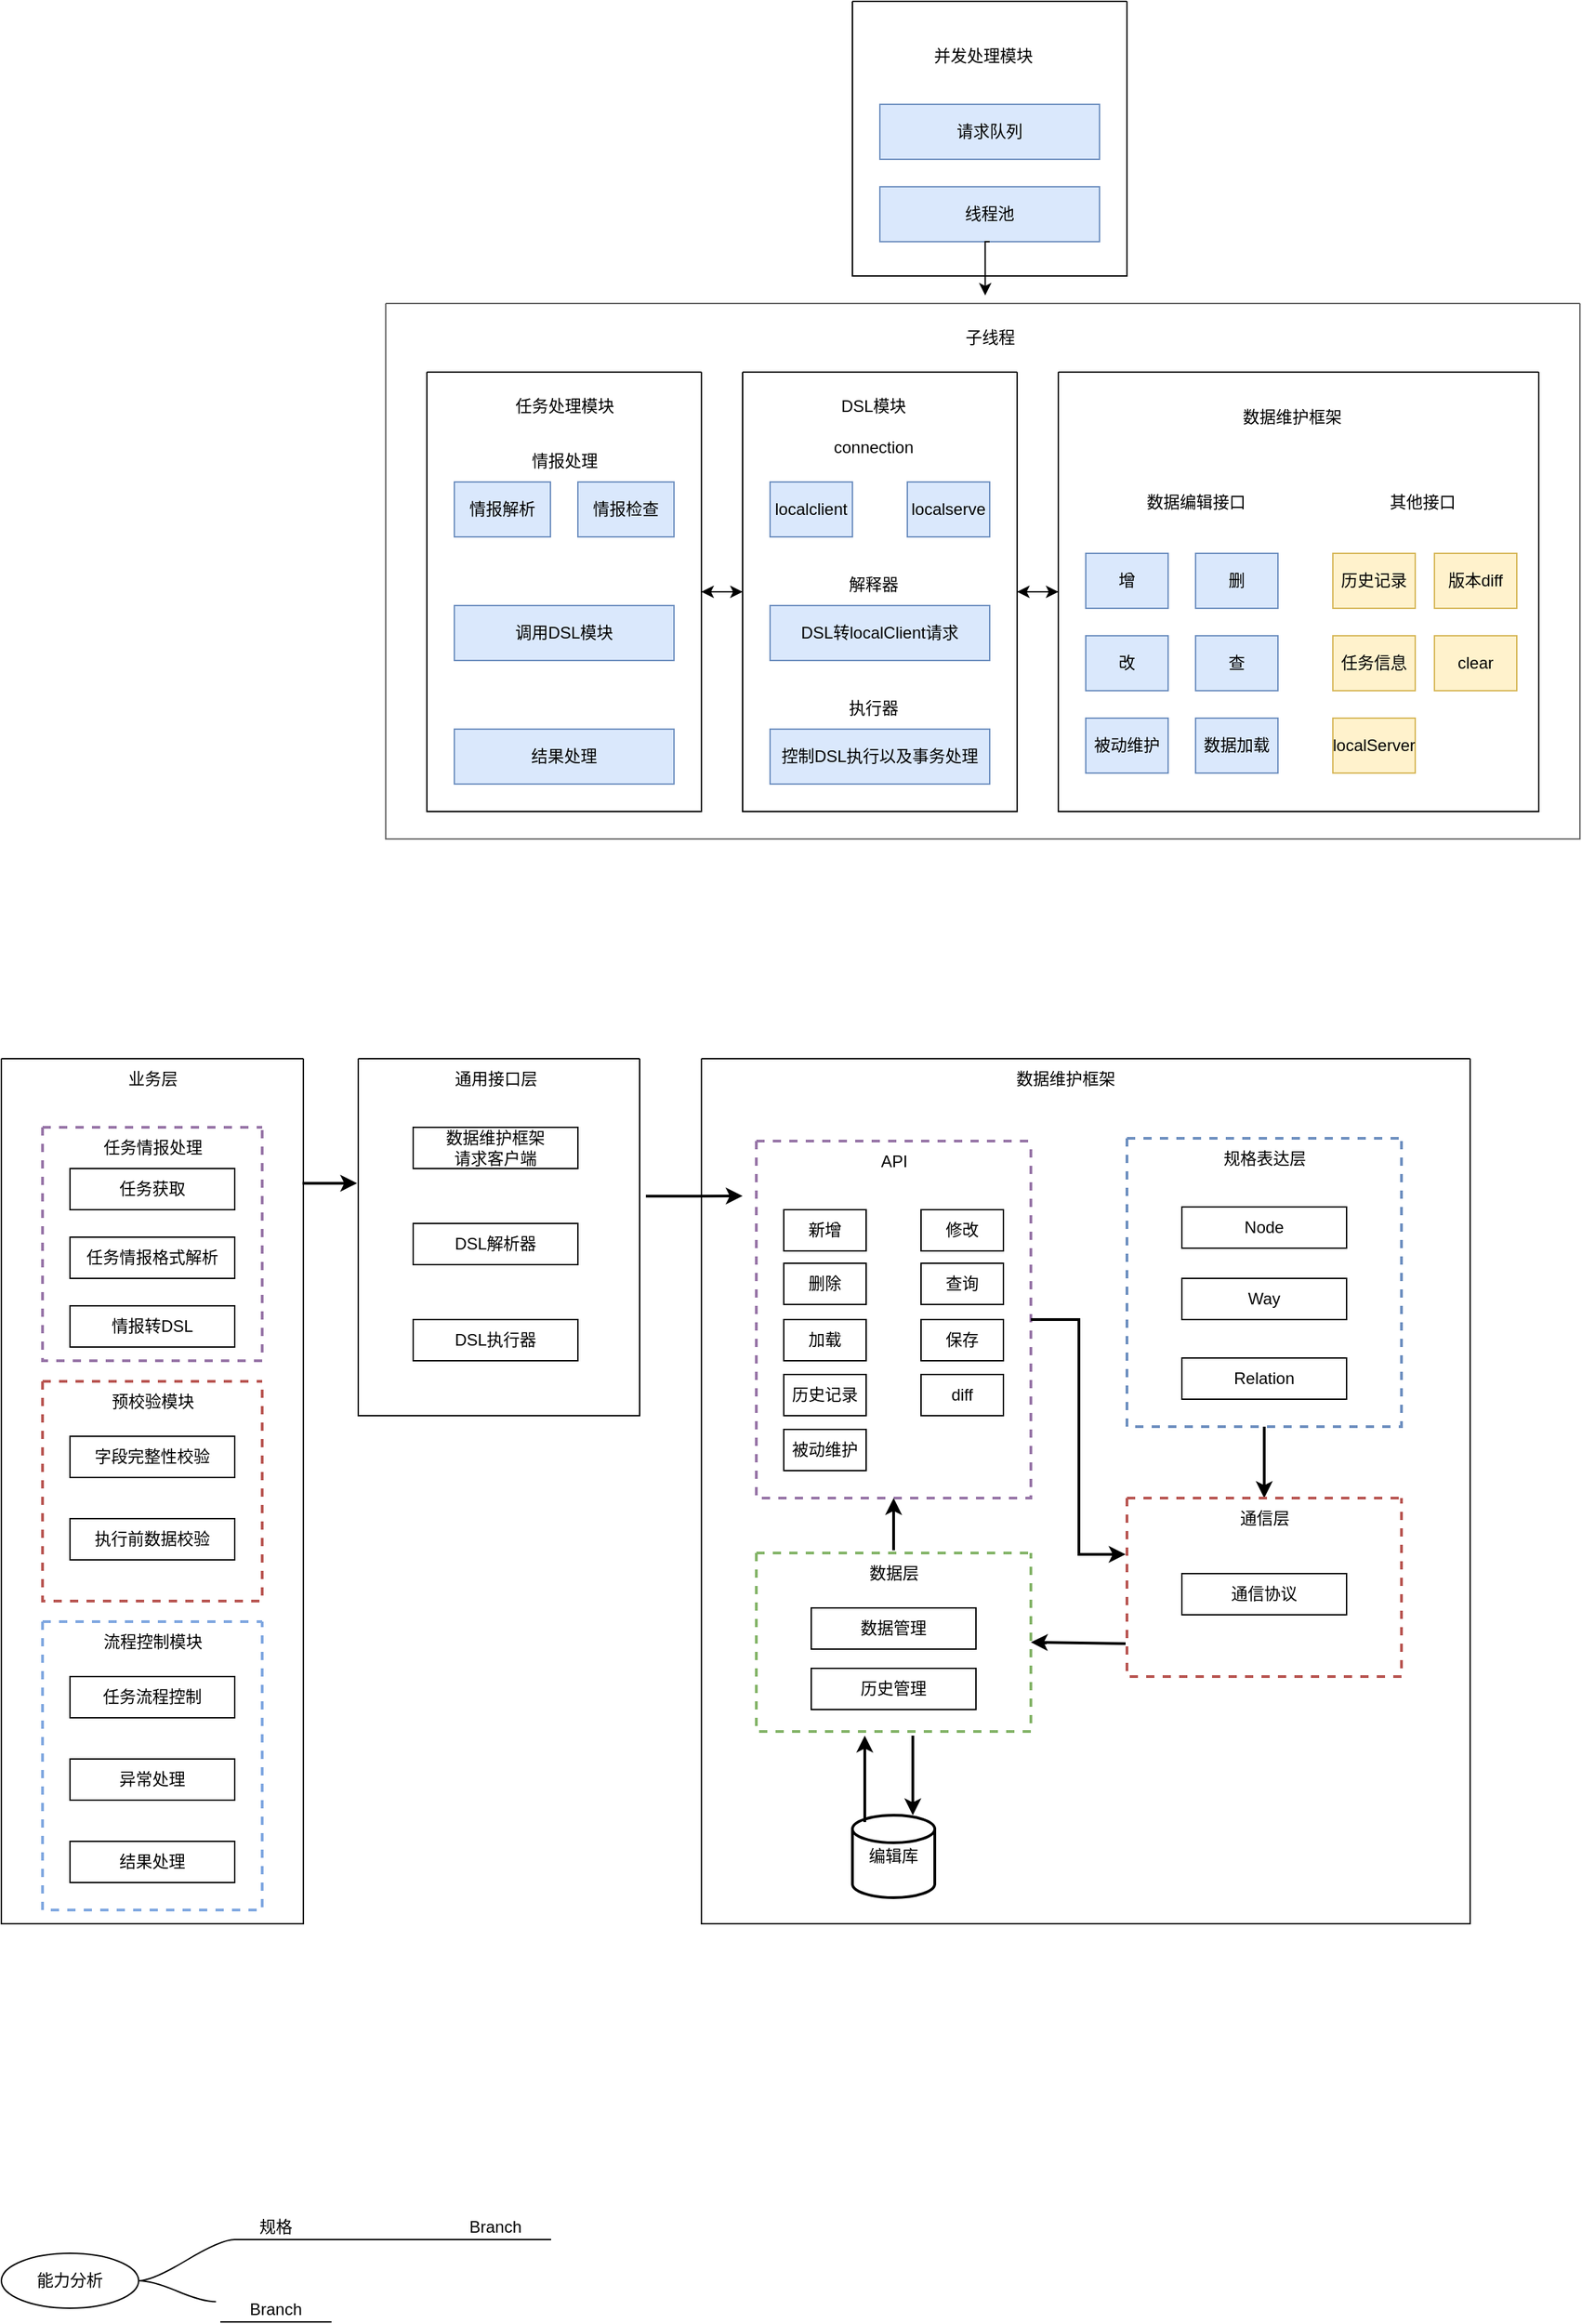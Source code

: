 <mxfile version="22.0.4" type="github">
  <diagram id="prtHgNgQTEPvFCAcTncT" name="Page-1">
    <mxGraphModel dx="2261" dy="1959" grid="1" gridSize="10" guides="1" tooltips="1" connect="1" arrows="1" fold="1" page="1" pageScale="1" pageWidth="827" pageHeight="1169" math="0" shadow="0">
      <root>
        <mxCell id="0" />
        <mxCell id="1" parent="0" />
        <mxCell id="fDUamY-TMNvM78CvobbD-58" value="" style="swimlane;startSize=0;fillColor=#E6E6E6;strokeColor=#666666;fontColor=#333333;" parent="1" vertex="1">
          <mxGeometry x="-460" y="160" width="870" height="390" as="geometry" />
        </mxCell>
        <mxCell id="fDUamY-TMNvM78CvobbD-59" value="子线程" style="text;html=1;align=center;verticalAlign=middle;resizable=0;points=[];autosize=1;strokeColor=none;fillColor=none;" parent="fDUamY-TMNvM78CvobbD-58" vertex="1">
          <mxGeometry x="410" y="10" width="60" height="30" as="geometry" />
        </mxCell>
        <mxCell id="fDUamY-TMNvM78CvobbD-56" style="edgeStyle=orthogonalEdgeStyle;rounded=0;orthogonalLoop=1;jettySize=auto;html=1;exitX=0;exitY=0.5;exitDx=0;exitDy=0;entryX=1;entryY=0.5;entryDx=0;entryDy=0;" parent="1" source="fDUamY-TMNvM78CvobbD-2" target="fDUamY-TMNvM78CvobbD-24" edge="1">
          <mxGeometry relative="1" as="geometry" />
        </mxCell>
        <mxCell id="fDUamY-TMNvM78CvobbD-2" value="" style="swimlane;startSize=0;" parent="1" vertex="1">
          <mxGeometry x="30" y="210" width="350" height="320" as="geometry" />
        </mxCell>
        <mxCell id="fDUamY-TMNvM78CvobbD-4" value="数据维护框架" style="text;html=1;align=center;verticalAlign=middle;resizable=0;points=[];autosize=1;strokeColor=none;fillColor=none;" parent="fDUamY-TMNvM78CvobbD-2" vertex="1">
          <mxGeometry x="120" y="18" width="100" height="30" as="geometry" />
        </mxCell>
        <mxCell id="fDUamY-TMNvM78CvobbD-5" value="增" style="whiteSpace=wrap;html=1;fillColor=#dae8fc;strokeColor=#6c8ebf;" parent="fDUamY-TMNvM78CvobbD-2" vertex="1">
          <mxGeometry x="20" y="132" width="60" height="40" as="geometry" />
        </mxCell>
        <mxCell id="fDUamY-TMNvM78CvobbD-9" value="查" style="whiteSpace=wrap;html=1;fillColor=#dae8fc;strokeColor=#6c8ebf;" parent="fDUamY-TMNvM78CvobbD-2" vertex="1">
          <mxGeometry x="100" y="192" width="60" height="40" as="geometry" />
        </mxCell>
        <mxCell id="fDUamY-TMNvM78CvobbD-8" value="删" style="whiteSpace=wrap;html=1;fillColor=#dae8fc;strokeColor=#6c8ebf;" parent="fDUamY-TMNvM78CvobbD-2" vertex="1">
          <mxGeometry x="100" y="132" width="60" height="40" as="geometry" />
        </mxCell>
        <mxCell id="fDUamY-TMNvM78CvobbD-7" value="被动维护" style="whiteSpace=wrap;html=1;fillColor=#dae8fc;strokeColor=#6c8ebf;" parent="fDUamY-TMNvM78CvobbD-2" vertex="1">
          <mxGeometry x="20" y="252" width="60" height="40" as="geometry" />
        </mxCell>
        <mxCell id="fDUamY-TMNvM78CvobbD-6" value="改" style="whiteSpace=wrap;html=1;fillColor=#dae8fc;strokeColor=#6c8ebf;" parent="fDUamY-TMNvM78CvobbD-2" vertex="1">
          <mxGeometry x="20" y="192" width="60" height="40" as="geometry" />
        </mxCell>
        <mxCell id="fDUamY-TMNvM78CvobbD-11" value="数据加载" style="whiteSpace=wrap;html=1;fillColor=#dae8fc;strokeColor=#6c8ebf;" parent="fDUamY-TMNvM78CvobbD-2" vertex="1">
          <mxGeometry x="100" y="252" width="60" height="40" as="geometry" />
        </mxCell>
        <mxCell id="fDUamY-TMNvM78CvobbD-12" value="数据编辑接口" style="text;html=1;align=center;verticalAlign=middle;resizable=0;points=[];autosize=1;strokeColor=none;fillColor=none;" parent="fDUamY-TMNvM78CvobbD-2" vertex="1">
          <mxGeometry x="50" y="80" width="100" height="30" as="geometry" />
        </mxCell>
        <mxCell id="fDUamY-TMNvM78CvobbD-14" value="其他接口" style="text;html=1;align=center;verticalAlign=middle;resizable=0;points=[];autosize=1;strokeColor=none;fillColor=none;" parent="fDUamY-TMNvM78CvobbD-2" vertex="1">
          <mxGeometry x="230" y="80" width="70" height="30" as="geometry" />
        </mxCell>
        <mxCell id="fDUamY-TMNvM78CvobbD-16" value="历史记录" style="whiteSpace=wrap;html=1;fillColor=#fff2cc;strokeColor=#d6b656;" parent="fDUamY-TMNvM78CvobbD-2" vertex="1">
          <mxGeometry x="200" y="132" width="60" height="40" as="geometry" />
        </mxCell>
        <mxCell id="fDUamY-TMNvM78CvobbD-17" value="版本diff" style="whiteSpace=wrap;html=1;fillColor=#fff2cc;strokeColor=#d6b656;" parent="fDUamY-TMNvM78CvobbD-2" vertex="1">
          <mxGeometry x="274" y="132" width="60" height="40" as="geometry" />
        </mxCell>
        <mxCell id="fDUamY-TMNvM78CvobbD-18" value="任务信息" style="whiteSpace=wrap;html=1;fillColor=#fff2cc;strokeColor=#d6b656;" parent="fDUamY-TMNvM78CvobbD-2" vertex="1">
          <mxGeometry x="200" y="192" width="60" height="40" as="geometry" />
        </mxCell>
        <mxCell id="fDUamY-TMNvM78CvobbD-19" value="clear" style="whiteSpace=wrap;html=1;fillColor=#fff2cc;strokeColor=#d6b656;" parent="fDUamY-TMNvM78CvobbD-2" vertex="1">
          <mxGeometry x="274" y="192" width="60" height="40" as="geometry" />
        </mxCell>
        <mxCell id="fDUamY-TMNvM78CvobbD-23" value="localServer" style="whiteSpace=wrap;html=1;fillColor=#fff2cc;strokeColor=#d6b656;" parent="fDUamY-TMNvM78CvobbD-2" vertex="1">
          <mxGeometry x="200" y="252" width="60" height="40" as="geometry" />
        </mxCell>
        <mxCell id="fDUamY-TMNvM78CvobbD-55" style="edgeStyle=orthogonalEdgeStyle;rounded=0;orthogonalLoop=1;jettySize=auto;html=1;exitX=1;exitY=0.5;exitDx=0;exitDy=0;entryX=0;entryY=0.5;entryDx=0;entryDy=0;" parent="1" source="fDUamY-TMNvM78CvobbD-24" target="fDUamY-TMNvM78CvobbD-2" edge="1">
          <mxGeometry relative="1" as="geometry" />
        </mxCell>
        <mxCell id="fDUamY-TMNvM78CvobbD-57" style="edgeStyle=orthogonalEdgeStyle;rounded=0;orthogonalLoop=1;jettySize=auto;html=1;entryX=1;entryY=0.5;entryDx=0;entryDy=0;" parent="1" source="fDUamY-TMNvM78CvobbD-24" target="fDUamY-TMNvM78CvobbD-36" edge="1">
          <mxGeometry relative="1" as="geometry" />
        </mxCell>
        <mxCell id="fDUamY-TMNvM78CvobbD-24" value="" style="swimlane;startSize=0;" parent="1" vertex="1">
          <mxGeometry x="-200" y="210" width="200" height="320" as="geometry" />
        </mxCell>
        <mxCell id="fDUamY-TMNvM78CvobbD-25" value="DSL模块" style="text;html=1;align=center;verticalAlign=middle;resizable=0;points=[];autosize=1;strokeColor=none;fillColor=none;" parent="fDUamY-TMNvM78CvobbD-24" vertex="1">
          <mxGeometry x="60" y="10" width="70" height="30" as="geometry" />
        </mxCell>
        <mxCell id="fDUamY-TMNvM78CvobbD-29" value="localclient" style="whiteSpace=wrap;html=1;fillColor=#dae8fc;strokeColor=#6c8ebf;" parent="fDUamY-TMNvM78CvobbD-24" vertex="1">
          <mxGeometry x="20" y="80" width="60" height="40" as="geometry" />
        </mxCell>
        <mxCell id="fDUamY-TMNvM78CvobbD-30" value="localserve" style="whiteSpace=wrap;html=1;fillColor=#dae8fc;strokeColor=#6c8ebf;" parent="fDUamY-TMNvM78CvobbD-24" vertex="1">
          <mxGeometry x="120" y="80" width="60" height="40" as="geometry" />
        </mxCell>
        <mxCell id="fDUamY-TMNvM78CvobbD-31" value="connection" style="text;html=1;align=center;verticalAlign=middle;resizable=0;points=[];autosize=1;strokeColor=none;fillColor=none;" parent="fDUamY-TMNvM78CvobbD-24" vertex="1">
          <mxGeometry x="55" y="40" width="80" height="30" as="geometry" />
        </mxCell>
        <mxCell id="fDUamY-TMNvM78CvobbD-33" value="解释器" style="text;html=1;align=center;verticalAlign=middle;resizable=0;points=[];autosize=1;strokeColor=none;fillColor=none;" parent="fDUamY-TMNvM78CvobbD-24" vertex="1">
          <mxGeometry x="65" y="140" width="60" height="30" as="geometry" />
        </mxCell>
        <mxCell id="fDUamY-TMNvM78CvobbD-32" value="DSL转localClient请求" style="whiteSpace=wrap;html=1;fillColor=#dae8fc;strokeColor=#6c8ebf;" parent="fDUamY-TMNvM78CvobbD-24" vertex="1">
          <mxGeometry x="20" y="170" width="160" height="40" as="geometry" />
        </mxCell>
        <mxCell id="fDUamY-TMNvM78CvobbD-34" value="执行器" style="text;html=1;align=center;verticalAlign=middle;resizable=0;points=[];autosize=1;strokeColor=none;fillColor=none;" parent="fDUamY-TMNvM78CvobbD-24" vertex="1">
          <mxGeometry x="65" y="230" width="60" height="30" as="geometry" />
        </mxCell>
        <mxCell id="fDUamY-TMNvM78CvobbD-35" value="控制DSL执行以及事务处理" style="whiteSpace=wrap;html=1;fillColor=#dae8fc;strokeColor=#6c8ebf;" parent="fDUamY-TMNvM78CvobbD-24" vertex="1">
          <mxGeometry x="20" y="260" width="160" height="40" as="geometry" />
        </mxCell>
        <mxCell id="fDUamY-TMNvM78CvobbD-54" style="edgeStyle=orthogonalEdgeStyle;rounded=0;orthogonalLoop=1;jettySize=auto;html=1;entryX=0;entryY=0.5;entryDx=0;entryDy=0;" parent="1" source="fDUamY-TMNvM78CvobbD-36" target="fDUamY-TMNvM78CvobbD-24" edge="1">
          <mxGeometry relative="1" as="geometry" />
        </mxCell>
        <mxCell id="fDUamY-TMNvM78CvobbD-36" value="" style="swimlane;startSize=0;" parent="1" vertex="1">
          <mxGeometry x="-430" y="210" width="200" height="320" as="geometry" />
        </mxCell>
        <mxCell id="fDUamY-TMNvM78CvobbD-45" value="任务处理模块" style="text;html=1;align=center;verticalAlign=middle;resizable=0;points=[];autosize=1;strokeColor=none;fillColor=none;" parent="fDUamY-TMNvM78CvobbD-36" vertex="1">
          <mxGeometry x="50" y="10" width="100" height="30" as="geometry" />
        </mxCell>
        <mxCell id="fDUamY-TMNvM78CvobbD-48" value="结果处理" style="whiteSpace=wrap;html=1;fillColor=#dae8fc;strokeColor=#6c8ebf;" parent="fDUamY-TMNvM78CvobbD-36" vertex="1">
          <mxGeometry x="20" y="260" width="160" height="40" as="geometry" />
        </mxCell>
        <mxCell id="fDUamY-TMNvM78CvobbD-49" value="调用DSL模块" style="whiteSpace=wrap;html=1;fillColor=#dae8fc;strokeColor=#6c8ebf;" parent="fDUamY-TMNvM78CvobbD-36" vertex="1">
          <mxGeometry x="20" y="170" width="160" height="40" as="geometry" />
        </mxCell>
        <mxCell id="fDUamY-TMNvM78CvobbD-46" value="情报解析" style="whiteSpace=wrap;html=1;fillColor=#dae8fc;strokeColor=#6c8ebf;" parent="fDUamY-TMNvM78CvobbD-36" vertex="1">
          <mxGeometry x="20" y="80" width="70" height="40" as="geometry" />
        </mxCell>
        <mxCell id="fDUamY-TMNvM78CvobbD-61" value="情报检查" style="whiteSpace=wrap;html=1;fillColor=#dae8fc;strokeColor=#6c8ebf;" parent="fDUamY-TMNvM78CvobbD-36" vertex="1">
          <mxGeometry x="110" y="80" width="70" height="40" as="geometry" />
        </mxCell>
        <mxCell id="fDUamY-TMNvM78CvobbD-62" value="情报处理" style="text;html=1;align=center;verticalAlign=middle;resizable=0;points=[];autosize=1;strokeColor=none;fillColor=none;" parent="fDUamY-TMNvM78CvobbD-36" vertex="1">
          <mxGeometry x="65" y="50" width="70" height="30" as="geometry" />
        </mxCell>
        <mxCell id="fDUamY-TMNvM78CvobbD-50" value="" style="swimlane;startSize=0;" parent="1" vertex="1">
          <mxGeometry x="-120" y="-60" width="200" height="200" as="geometry" />
        </mxCell>
        <mxCell id="fDUamY-TMNvM78CvobbD-51" value="并发处理模块" style="text;html=1;align=center;verticalAlign=middle;resizable=0;points=[];autosize=1;strokeColor=none;fillColor=none;" parent="fDUamY-TMNvM78CvobbD-50" vertex="1">
          <mxGeometry x="45" y="25" width="100" height="30" as="geometry" />
        </mxCell>
        <mxCell id="fDUamY-TMNvM78CvobbD-52" value="请求队列" style="whiteSpace=wrap;html=1;fillColor=#dae8fc;strokeColor=#6c8ebf;" parent="fDUamY-TMNvM78CvobbD-50" vertex="1">
          <mxGeometry x="20" y="75" width="160" height="40" as="geometry" />
        </mxCell>
        <mxCell id="fDUamY-TMNvM78CvobbD-53" value="线程池" style="whiteSpace=wrap;html=1;fillColor=#dae8fc;strokeColor=#6c8ebf;" parent="fDUamY-TMNvM78CvobbD-50" vertex="1">
          <mxGeometry x="20" y="135" width="160" height="40" as="geometry" />
        </mxCell>
        <mxCell id="fDUamY-TMNvM78CvobbD-60" style="edgeStyle=orthogonalEdgeStyle;rounded=0;orthogonalLoop=1;jettySize=auto;html=1;exitX=0.5;exitY=1;exitDx=0;exitDy=0;entryX=0.502;entryY=-0.015;entryDx=0;entryDy=0;entryPerimeter=0;" parent="1" source="fDUamY-TMNvM78CvobbD-53" target="fDUamY-TMNvM78CvobbD-58" edge="1">
          <mxGeometry relative="1" as="geometry" />
        </mxCell>
        <mxCell id="Ev3TVbeZusoT23l7Mg8S-2" style="edgeStyle=orthogonalEdgeStyle;rounded=0;orthogonalLoop=1;jettySize=auto;html=1;strokeWidth=2;" edge="1" parent="1" source="pLpwxtjD34FoSH7N6ikD-1" target="pLpwxtjD34FoSH7N6ikD-15">
          <mxGeometry relative="1" as="geometry" />
        </mxCell>
        <mxCell id="pLpwxtjD34FoSH7N6ikD-1" value="" style="swimlane;startSize=0;fillColor=#dae8fc;strokeColor=#6c8ebf;strokeWidth=2;dashed=1;" parent="1" vertex="1">
          <mxGeometry x="80" y="768" width="200" height="210" as="geometry" />
        </mxCell>
        <mxCell id="pLpwxtjD34FoSH7N6ikD-3" value="Node" style="rounded=0;whiteSpace=wrap;html=1;" parent="pLpwxtjD34FoSH7N6ikD-1" vertex="1">
          <mxGeometry x="40" y="50" width="120" height="30" as="geometry" />
        </mxCell>
        <mxCell id="pLpwxtjD34FoSH7N6ikD-4" value="Way" style="rounded=0;whiteSpace=wrap;html=1;" parent="pLpwxtjD34FoSH7N6ikD-1" vertex="1">
          <mxGeometry x="40" y="102" width="120" height="30" as="geometry" />
        </mxCell>
        <mxCell id="pLpwxtjD34FoSH7N6ikD-5" value="Relation" style="rounded=0;whiteSpace=wrap;html=1;" parent="pLpwxtjD34FoSH7N6ikD-1" vertex="1">
          <mxGeometry x="40" y="160" width="120" height="30" as="geometry" />
        </mxCell>
        <mxCell id="pLpwxtjD34FoSH7N6ikD-2" value="规格表达层" style="text;html=1;align=center;verticalAlign=middle;resizable=0;points=[];autosize=1;strokeColor=none;fillColor=none;" parent="pLpwxtjD34FoSH7N6ikD-1" vertex="1">
          <mxGeometry x="60" width="80" height="30" as="geometry" />
        </mxCell>
        <mxCell id="pLpwxtjD34FoSH7N6ikD-11" value="" style="swimlane;startSize=0;fillColor=#f8cecc;strokeColor=#b85450;strokeWidth=2;dashed=1;" parent="1" vertex="1">
          <mxGeometry x="80" y="1030" width="200" height="130" as="geometry" />
        </mxCell>
        <mxCell id="pLpwxtjD34FoSH7N6ikD-15" value="通信层" style="text;html=1;align=center;verticalAlign=middle;resizable=0;points=[];autosize=1;strokeColor=none;fillColor=none;" parent="pLpwxtjD34FoSH7N6ikD-11" vertex="1">
          <mxGeometry x="70" width="60" height="30" as="geometry" />
        </mxCell>
        <mxCell id="pLpwxtjD34FoSH7N6ikD-16" value="通信协议" style="rounded=0;whiteSpace=wrap;html=1;" parent="pLpwxtjD34FoSH7N6ikD-11" vertex="1">
          <mxGeometry x="40" y="55" width="120" height="30" as="geometry" />
        </mxCell>
        <mxCell id="pLpwxtjD34FoSH7N6ikD-20" value="" style="swimlane;startSize=0;fillColor=#d5e8d4;strokeColor=#82b366;strokeWidth=2;dashed=1;" parent="1" vertex="1">
          <mxGeometry x="-190" y="1070" width="200" height="130" as="geometry" />
        </mxCell>
        <mxCell id="pLpwxtjD34FoSH7N6ikD-21" value="数据层" style="text;html=1;align=center;verticalAlign=middle;resizable=0;points=[];autosize=1;strokeColor=none;fillColor=none;" parent="pLpwxtjD34FoSH7N6ikD-20" vertex="1">
          <mxGeometry x="70" width="60" height="30" as="geometry" />
        </mxCell>
        <mxCell id="pLpwxtjD34FoSH7N6ikD-22" value="数据管理" style="rounded=0;whiteSpace=wrap;html=1;" parent="pLpwxtjD34FoSH7N6ikD-20" vertex="1">
          <mxGeometry x="40" y="40" width="120" height="30" as="geometry" />
        </mxCell>
        <mxCell id="pLpwxtjD34FoSH7N6ikD-23" value="历史管理" style="rounded=0;whiteSpace=wrap;html=1;" parent="pLpwxtjD34FoSH7N6ikD-20" vertex="1">
          <mxGeometry x="40" y="84" width="120" height="30" as="geometry" />
        </mxCell>
        <mxCell id="pLpwxtjD34FoSH7N6ikD-24" value="编辑库" style="strokeWidth=2;html=1;shape=mxgraph.flowchart.database;whiteSpace=wrap;" parent="1" vertex="1">
          <mxGeometry x="-120" y="1261" width="60" height="60" as="geometry" />
        </mxCell>
        <mxCell id="pLpwxtjD34FoSH7N6ikD-25" value="" style="endArrow=classic;html=1;rounded=0;strokeWidth=2;entryX=0.395;entryY=1.023;entryDx=0;entryDy=0;entryPerimeter=0;exitX=0.15;exitY=0.083;exitDx=0;exitDy=0;exitPerimeter=0;" parent="1" source="pLpwxtjD34FoSH7N6ikD-24" target="pLpwxtjD34FoSH7N6ikD-20" edge="1">
          <mxGeometry width="50" height="50" relative="1" as="geometry">
            <mxPoint x="-250" y="1321" as="sourcePoint" />
            <mxPoint x="-200" y="1271" as="targetPoint" />
          </mxGeometry>
        </mxCell>
        <mxCell id="pLpwxtjD34FoSH7N6ikD-26" value="" style="endArrow=classic;html=1;rounded=0;strokeWidth=2;exitX=0.57;exitY=1.023;exitDx=0;exitDy=0;exitPerimeter=0;" parent="1" source="pLpwxtjD34FoSH7N6ikD-20" edge="1">
          <mxGeometry width="50" height="50" relative="1" as="geometry">
            <mxPoint x="-101" y="1276" as="sourcePoint" />
            <mxPoint x="-76" y="1261" as="targetPoint" />
          </mxGeometry>
        </mxCell>
        <mxCell id="pLpwxtjD34FoSH7N6ikD-28" value="" style="endArrow=classic;html=1;rounded=0;strokeWidth=2;entryX=1;entryY=0.5;entryDx=0;entryDy=0;exitX=-0.005;exitY=0.815;exitDx=0;exitDy=0;exitPerimeter=0;" parent="1" source="pLpwxtjD34FoSH7N6ikD-11" target="pLpwxtjD34FoSH7N6ikD-20" edge="1">
          <mxGeometry width="50" height="50" relative="1" as="geometry">
            <mxPoint x="130" y="1310" as="sourcePoint" />
            <mxPoint x="180" y="1260" as="targetPoint" />
          </mxGeometry>
        </mxCell>
        <mxCell id="pLpwxtjD34FoSH7N6ikD-29" value="" style="swimlane;startSize=0;fillColor=#e1d5e7;strokeColor=#9673a6;strokeWidth=2;dashed=1;" parent="1" vertex="1">
          <mxGeometry x="-190" y="770" width="200" height="260" as="geometry" />
        </mxCell>
        <mxCell id="pLpwxtjD34FoSH7N6ikD-30" value="API" style="text;html=1;align=center;verticalAlign=middle;resizable=0;points=[];autosize=1;strokeColor=none;fillColor=none;" parent="pLpwxtjD34FoSH7N6ikD-29" vertex="1">
          <mxGeometry x="80" width="40" height="30" as="geometry" />
        </mxCell>
        <mxCell id="pLpwxtjD34FoSH7N6ikD-36" value="新增" style="rounded=0;whiteSpace=wrap;html=1;" parent="pLpwxtjD34FoSH7N6ikD-29" vertex="1">
          <mxGeometry x="20" y="50" width="60" height="30" as="geometry" />
        </mxCell>
        <mxCell id="pLpwxtjD34FoSH7N6ikD-42" value="修改" style="rounded=0;whiteSpace=wrap;html=1;" parent="pLpwxtjD34FoSH7N6ikD-29" vertex="1">
          <mxGeometry x="120" y="50" width="60" height="30" as="geometry" />
        </mxCell>
        <mxCell id="pLpwxtjD34FoSH7N6ikD-43" value="删除" style="rounded=0;whiteSpace=wrap;html=1;" parent="pLpwxtjD34FoSH7N6ikD-29" vertex="1">
          <mxGeometry x="20" y="89" width="60" height="30" as="geometry" />
        </mxCell>
        <mxCell id="pLpwxtjD34FoSH7N6ikD-44" value="查询" style="rounded=0;whiteSpace=wrap;html=1;" parent="pLpwxtjD34FoSH7N6ikD-29" vertex="1">
          <mxGeometry x="120" y="89" width="60" height="30" as="geometry" />
        </mxCell>
        <mxCell id="pLpwxtjD34FoSH7N6ikD-45" value="加载" style="rounded=0;whiteSpace=wrap;html=1;" parent="pLpwxtjD34FoSH7N6ikD-29" vertex="1">
          <mxGeometry x="20" y="130" width="60" height="30" as="geometry" />
        </mxCell>
        <mxCell id="pLpwxtjD34FoSH7N6ikD-46" value="保存" style="rounded=0;whiteSpace=wrap;html=1;" parent="pLpwxtjD34FoSH7N6ikD-29" vertex="1">
          <mxGeometry x="120" y="130" width="60" height="30" as="geometry" />
        </mxCell>
        <mxCell id="pLpwxtjD34FoSH7N6ikD-47" value="历史记录" style="rounded=0;whiteSpace=wrap;html=1;" parent="pLpwxtjD34FoSH7N6ikD-29" vertex="1">
          <mxGeometry x="20" y="170" width="60" height="30" as="geometry" />
        </mxCell>
        <mxCell id="pLpwxtjD34FoSH7N6ikD-48" value="diff" style="rounded=0;whiteSpace=wrap;html=1;" parent="pLpwxtjD34FoSH7N6ikD-29" vertex="1">
          <mxGeometry x="120" y="170" width="60" height="30" as="geometry" />
        </mxCell>
        <mxCell id="pLpwxtjD34FoSH7N6ikD-49" value="被动维护" style="rounded=0;whiteSpace=wrap;html=1;" parent="pLpwxtjD34FoSH7N6ikD-29" vertex="1">
          <mxGeometry x="20" y="210" width="60" height="30" as="geometry" />
        </mxCell>
        <mxCell id="pLpwxtjD34FoSH7N6ikD-33" value="" style="endArrow=classic;html=1;rounded=0;strokeWidth=2;entryX=0.5;entryY=1;entryDx=0;entryDy=0;exitX=0.5;exitY=-0.067;exitDx=0;exitDy=0;exitPerimeter=0;" parent="1" source="pLpwxtjD34FoSH7N6ikD-21" target="pLpwxtjD34FoSH7N6ikD-29" edge="1">
          <mxGeometry width="50" height="50" relative="1" as="geometry">
            <mxPoint x="130" y="1310" as="sourcePoint" />
            <mxPoint x="180" y="1260" as="targetPoint" />
          </mxGeometry>
        </mxCell>
        <mxCell id="pLpwxtjD34FoSH7N6ikD-34" style="edgeStyle=orthogonalEdgeStyle;rounded=0;orthogonalLoop=1;jettySize=auto;html=1;entryX=-0.005;entryY=0.315;entryDx=0;entryDy=0;entryPerimeter=0;strokeWidth=2;" parent="1" source="pLpwxtjD34FoSH7N6ikD-29" target="pLpwxtjD34FoSH7N6ikD-11" edge="1">
          <mxGeometry relative="1" as="geometry" />
        </mxCell>
        <mxCell id="pLpwxtjD34FoSH7N6ikD-50" value="" style="swimlane;startSize=0;" parent="1" vertex="1">
          <mxGeometry x="-230" y="710" width="560" height="630" as="geometry" />
        </mxCell>
        <mxCell id="pLpwxtjD34FoSH7N6ikD-51" value="数据维护框架" style="text;html=1;align=center;verticalAlign=middle;resizable=0;points=[];autosize=1;strokeColor=none;fillColor=none;" parent="pLpwxtjD34FoSH7N6ikD-50" vertex="1">
          <mxGeometry x="215" width="100" height="30" as="geometry" />
        </mxCell>
        <mxCell id="pLpwxtjD34FoSH7N6ikD-53" value="" style="swimlane;startSize=0;" parent="1" vertex="1">
          <mxGeometry x="-480" y="710" width="205" height="260" as="geometry" />
        </mxCell>
        <mxCell id="pLpwxtjD34FoSH7N6ikD-54" value="通用接口层" style="text;html=1;align=center;verticalAlign=middle;resizable=0;points=[];autosize=1;strokeColor=none;fillColor=none;" parent="pLpwxtjD34FoSH7N6ikD-53" vertex="1">
          <mxGeometry x="60" width="80" height="30" as="geometry" />
        </mxCell>
        <mxCell id="pLpwxtjD34FoSH7N6ikD-55" value="数据维护框架&lt;br&gt;请求客户端" style="rounded=0;whiteSpace=wrap;html=1;" parent="pLpwxtjD34FoSH7N6ikD-53" vertex="1">
          <mxGeometry x="40" y="50" width="120" height="30" as="geometry" />
        </mxCell>
        <mxCell id="pLpwxtjD34FoSH7N6ikD-56" value="DSL解析器" style="rounded=0;whiteSpace=wrap;html=1;" parent="pLpwxtjD34FoSH7N6ikD-53" vertex="1">
          <mxGeometry x="40" y="120" width="120" height="30" as="geometry" />
        </mxCell>
        <mxCell id="B_VRzF-dYlXHqfT8-9vq-3" value="DSL执行器" style="rounded=0;whiteSpace=wrap;html=1;" parent="pLpwxtjD34FoSH7N6ikD-53" vertex="1">
          <mxGeometry x="40" y="190" width="120" height="30" as="geometry" />
        </mxCell>
        <mxCell id="pLpwxtjD34FoSH7N6ikD-57" style="edgeStyle=orthogonalEdgeStyle;rounded=0;orthogonalLoop=1;jettySize=auto;html=1;exitX=1.022;exitY=0.385;exitDx=0;exitDy=0;strokeWidth=2;exitPerimeter=0;" parent="1" source="pLpwxtjD34FoSH7N6ikD-53" edge="1">
          <mxGeometry relative="1" as="geometry">
            <mxPoint x="-200" y="810" as="targetPoint" />
          </mxGeometry>
        </mxCell>
        <mxCell id="pLpwxtjD34FoSH7N6ikD-58" value="" style="swimlane;startSize=0;" parent="1" vertex="1">
          <mxGeometry x="-740" y="710" width="220" height="630" as="geometry" />
        </mxCell>
        <mxCell id="pLpwxtjD34FoSH7N6ikD-59" value="业务层" style="text;html=1;align=center;verticalAlign=middle;resizable=0;points=[];autosize=1;strokeColor=none;fillColor=none;" parent="pLpwxtjD34FoSH7N6ikD-58" vertex="1">
          <mxGeometry x="80" width="60" height="30" as="geometry" />
        </mxCell>
        <mxCell id="B_VRzF-dYlXHqfT8-9vq-4" value="" style="swimlane;startSize=0;dashed=1;strokeWidth=2;strokeColor=#b85450;fillColor=#f8cecc;" parent="pLpwxtjD34FoSH7N6ikD-58" vertex="1">
          <mxGeometry x="30" y="235" width="160" height="160" as="geometry" />
        </mxCell>
        <mxCell id="pLpwxtjD34FoSH7N6ikD-62" value="字段完整性校验" style="rounded=0;whiteSpace=wrap;html=1;" parent="B_VRzF-dYlXHqfT8-9vq-4" vertex="1">
          <mxGeometry x="20" y="40" width="120" height="30" as="geometry" />
        </mxCell>
        <mxCell id="B_VRzF-dYlXHqfT8-9vq-15" value="执行前数据校验" style="rounded=0;whiteSpace=wrap;html=1;" parent="B_VRzF-dYlXHqfT8-9vq-4" vertex="1">
          <mxGeometry x="20" y="100" width="120" height="30" as="geometry" />
        </mxCell>
        <mxCell id="B_VRzF-dYlXHqfT8-9vq-5" value="预校验模块" style="text;html=1;align=center;verticalAlign=middle;resizable=0;points=[];autosize=1;strokeColor=none;fillColor=none;" parent="B_VRzF-dYlXHqfT8-9vq-4" vertex="1">
          <mxGeometry x="40" width="80" height="30" as="geometry" />
        </mxCell>
        <mxCell id="B_VRzF-dYlXHqfT8-9vq-16" value="" style="swimlane;startSize=0;dashed=1;strokeWidth=2;strokeColor=#9673a6;fillColor=#e1d5e7;" parent="pLpwxtjD34FoSH7N6ikD-58" vertex="1">
          <mxGeometry x="30" y="50" width="160" height="170" as="geometry" />
        </mxCell>
        <mxCell id="B_VRzF-dYlXHqfT8-9vq-17" value="任务情报格式解析" style="rounded=0;whiteSpace=wrap;html=1;" parent="B_VRzF-dYlXHqfT8-9vq-16" vertex="1">
          <mxGeometry x="20" y="80" width="120" height="30" as="geometry" />
        </mxCell>
        <mxCell id="B_VRzF-dYlXHqfT8-9vq-18" value="情报转DSL" style="rounded=0;whiteSpace=wrap;html=1;" parent="B_VRzF-dYlXHqfT8-9vq-16" vertex="1">
          <mxGeometry x="20" y="130" width="120" height="30" as="geometry" />
        </mxCell>
        <mxCell id="B_VRzF-dYlXHqfT8-9vq-19" value="任务情报处理" style="text;html=1;align=center;verticalAlign=middle;resizable=0;points=[];autosize=1;strokeColor=none;fillColor=none;" parent="B_VRzF-dYlXHqfT8-9vq-16" vertex="1">
          <mxGeometry x="30" width="100" height="30" as="geometry" />
        </mxCell>
        <mxCell id="Ev3TVbeZusoT23l7Mg8S-1" value="任务获取" style="rounded=0;whiteSpace=wrap;html=1;" vertex="1" parent="B_VRzF-dYlXHqfT8-9vq-16">
          <mxGeometry x="20" y="30" width="120" height="30" as="geometry" />
        </mxCell>
        <mxCell id="B_VRzF-dYlXHqfT8-9vq-20" value="" style="swimlane;startSize=0;dashed=1;strokeWidth=2;strokeColor=#7EA6E0;" parent="pLpwxtjD34FoSH7N6ikD-58" vertex="1">
          <mxGeometry x="30" y="410" width="160" height="210" as="geometry" />
        </mxCell>
        <mxCell id="B_VRzF-dYlXHqfT8-9vq-21" value="任务流程控制" style="rounded=0;whiteSpace=wrap;html=1;" parent="B_VRzF-dYlXHqfT8-9vq-20" vertex="1">
          <mxGeometry x="20" y="40" width="120" height="30" as="geometry" />
        </mxCell>
        <mxCell id="B_VRzF-dYlXHqfT8-9vq-22" value="异常处理" style="rounded=0;whiteSpace=wrap;html=1;" parent="B_VRzF-dYlXHqfT8-9vq-20" vertex="1">
          <mxGeometry x="20" y="100" width="120" height="30" as="geometry" />
        </mxCell>
        <mxCell id="B_VRzF-dYlXHqfT8-9vq-23" value="流程控制模块" style="text;html=1;align=center;verticalAlign=middle;resizable=0;points=[];autosize=1;strokeColor=none;fillColor=none;" parent="B_VRzF-dYlXHqfT8-9vq-20" vertex="1">
          <mxGeometry x="30" width="100" height="30" as="geometry" />
        </mxCell>
        <mxCell id="B_VRzF-dYlXHqfT8-9vq-24" value="结果处理" style="rounded=0;whiteSpace=wrap;html=1;" parent="B_VRzF-dYlXHqfT8-9vq-20" vertex="1">
          <mxGeometry x="20" y="160" width="120" height="30" as="geometry" />
        </mxCell>
        <mxCell id="pLpwxtjD34FoSH7N6ikD-67" style="edgeStyle=orthogonalEdgeStyle;rounded=0;orthogonalLoop=1;jettySize=auto;html=1;entryX=-0.004;entryY=0.346;entryDx=0;entryDy=0;entryPerimeter=0;strokeWidth=2;exitX=0.997;exitY=0.144;exitDx=0;exitDy=0;exitPerimeter=0;" parent="1" source="pLpwxtjD34FoSH7N6ikD-58" target="pLpwxtjD34FoSH7N6ikD-53" edge="1">
          <mxGeometry relative="1" as="geometry">
            <mxPoint x="-530" y="810" as="sourcePoint" />
          </mxGeometry>
        </mxCell>
        <mxCell id="B_VRzF-dYlXHqfT8-9vq-34" value="能力分析" style="ellipse;whiteSpace=wrap;html=1;align=center;newEdgeStyle={&quot;edgeStyle&quot;:&quot;entityRelationEdgeStyle&quot;,&quot;startArrow&quot;:&quot;none&quot;,&quot;endArrow&quot;:&quot;none&quot;,&quot;segment&quot;:10,&quot;curved&quot;:1,&quot;sourcePerimeterSpacing&quot;:0,&quot;targetPerimeterSpacing&quot;:0};treeFolding=1;treeMoving=1;" parent="1" vertex="1">
          <mxGeometry x="-740" y="1580" width="100" height="40" as="geometry" />
        </mxCell>
        <mxCell id="B_VRzF-dYlXHqfT8-9vq-48" value="" style="edgeStyle=entityRelationEdgeStyle;rounded=0;orthogonalLoop=1;jettySize=auto;html=1;startArrow=none;endArrow=none;segment=10;curved=1;sourcePerimeterSpacing=0;targetPerimeterSpacing=0;" parent="1" source="B_VRzF-dYlXHqfT8-9vq-35" target="B_VRzF-dYlXHqfT8-9vq-47" edge="1">
          <mxGeometry relative="1" as="geometry" />
        </mxCell>
        <mxCell id="B_VRzF-dYlXHqfT8-9vq-35" value="规格" style="whiteSpace=wrap;html=1;shape=partialRectangle;top=0;left=0;bottom=1;right=0;points=[[0,1],[1,1]];fillColor=none;align=center;verticalAlign=bottom;routingCenterY=0.5;snapToPoint=1;recursiveResize=0;autosize=1;treeFolding=1;treeMoving=1;newEdgeStyle={&quot;edgeStyle&quot;:&quot;entityRelationEdgeStyle&quot;,&quot;startArrow&quot;:&quot;none&quot;,&quot;endArrow&quot;:&quot;none&quot;,&quot;segment&quot;:10,&quot;curved&quot;:1,&quot;sourcePerimeterSpacing&quot;:0,&quot;targetPerimeterSpacing&quot;:0};" parent="1" vertex="1">
          <mxGeometry x="-570" y="1540" width="60" height="30" as="geometry" />
        </mxCell>
        <mxCell id="B_VRzF-dYlXHqfT8-9vq-36" value="" style="edgeStyle=entityRelationEdgeStyle;startArrow=none;endArrow=none;segment=10;curved=1;sourcePerimeterSpacing=0;targetPerimeterSpacing=0;rounded=0;exitX=1;exitY=0.5;exitDx=0;exitDy=0;" parent="1" source="B_VRzF-dYlXHqfT8-9vq-34" target="B_VRzF-dYlXHqfT8-9vq-35" edge="1">
          <mxGeometry relative="1" as="geometry">
            <mxPoint x="-615" y="1590" as="sourcePoint" />
          </mxGeometry>
        </mxCell>
        <mxCell id="B_VRzF-dYlXHqfT8-9vq-47" value="Branch" style="whiteSpace=wrap;html=1;shape=partialRectangle;top=0;left=0;bottom=1;right=0;points=[[0,1],[1,1]];fillColor=none;align=center;verticalAlign=bottom;routingCenterY=0.5;snapToPoint=1;recursiveResize=0;autosize=1;treeFolding=1;treeMoving=1;newEdgeStyle={&quot;edgeStyle&quot;:&quot;entityRelationEdgeStyle&quot;,&quot;startArrow&quot;:&quot;none&quot;,&quot;endArrow&quot;:&quot;none&quot;,&quot;segment&quot;:10,&quot;curved&quot;:1,&quot;sourcePerimeterSpacing&quot;:0,&quot;targetPerimeterSpacing&quot;:0};" parent="1" vertex="1">
          <mxGeometry x="-420" y="1540" width="80" height="30" as="geometry" />
        </mxCell>
        <mxCell id="B_VRzF-dYlXHqfT8-9vq-49" value="Branch" style="whiteSpace=wrap;html=1;shape=partialRectangle;top=0;left=0;bottom=1;right=0;points=[[0,1],[1,1]];fillColor=none;align=center;verticalAlign=bottom;routingCenterY=0.5;snapToPoint=1;recursiveResize=0;autosize=1;treeFolding=1;treeMoving=1;newEdgeStyle={&quot;edgeStyle&quot;:&quot;entityRelationEdgeStyle&quot;,&quot;startArrow&quot;:&quot;none&quot;,&quot;endArrow&quot;:&quot;none&quot;,&quot;segment&quot;:10,&quot;curved&quot;:1,&quot;sourcePerimeterSpacing&quot;:0,&quot;targetPerimeterSpacing&quot;:0};" parent="1" vertex="1">
          <mxGeometry x="-580" y="1600" width="80" height="30" as="geometry" />
        </mxCell>
        <mxCell id="B_VRzF-dYlXHqfT8-9vq-50" style="edgeStyle=entityRelationEdgeStyle;rounded=0;orthogonalLoop=1;jettySize=auto;html=1;startArrow=none;endArrow=none;segment=10;curved=1;sourcePerimeterSpacing=0;targetPerimeterSpacing=0;entryX=-0.046;entryY=0.507;entryDx=0;entryDy=0;entryPerimeter=0;" parent="1" source="B_VRzF-dYlXHqfT8-9vq-34" target="B_VRzF-dYlXHqfT8-9vq-49" edge="1">
          <mxGeometry relative="1" as="geometry" />
        </mxCell>
      </root>
    </mxGraphModel>
  </diagram>
</mxfile>
